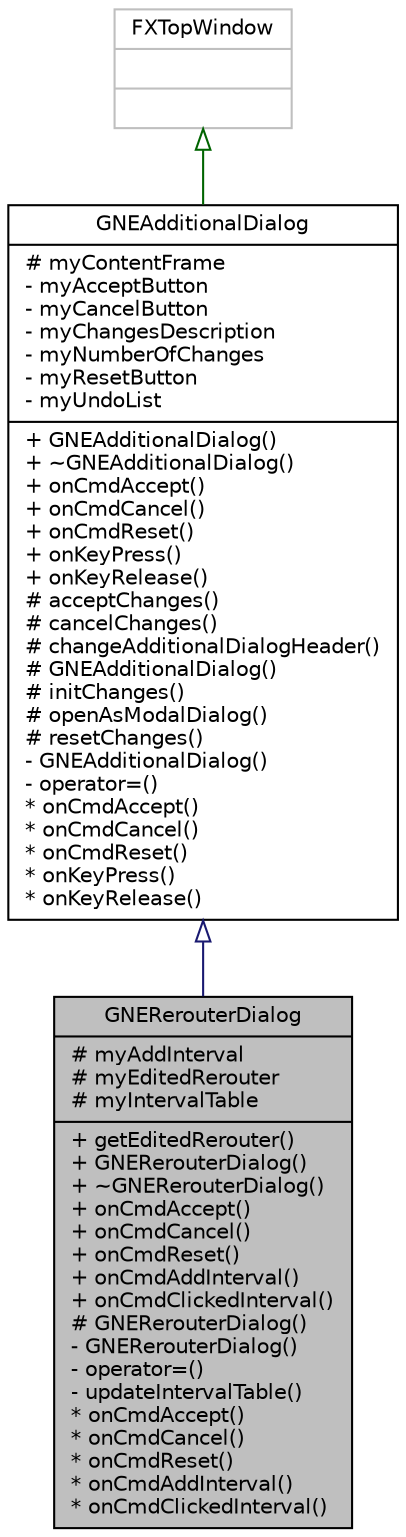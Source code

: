 digraph "GNERerouterDialog"
{
  edge [fontname="Helvetica",fontsize="10",labelfontname="Helvetica",labelfontsize="10"];
  node [fontname="Helvetica",fontsize="10",shape=record];
  Node0 [label="{GNERerouterDialog\n|# myAddInterval\l# myEditedRerouter\l# myIntervalTable\l|+ getEditedRerouter()\l+ GNERerouterDialog()\l+ ~GNERerouterDialog()\l+ onCmdAccept()\l+ onCmdCancel()\l+ onCmdReset()\l+ onCmdAddInterval()\l+ onCmdClickedInterval()\l# GNERerouterDialog()\l- GNERerouterDialog()\l- operator=()\l- updateIntervalTable()\l* onCmdAccept()\l* onCmdCancel()\l* onCmdReset()\l* onCmdAddInterval()\l* onCmdClickedInterval()\l}",height=0.2,width=0.4,color="black", fillcolor="grey75", style="filled", fontcolor="black"];
  Node1 -> Node0 [dir="back",color="midnightblue",fontsize="10",style="solid",arrowtail="onormal",fontname="Helvetica"];
  Node1 [label="{GNEAdditionalDialog\n|# myContentFrame\l- myAcceptButton\l- myCancelButton\l- myChangesDescription\l- myNumberOfChanges\l- myResetButton\l- myUndoList\l|+ GNEAdditionalDialog()\l+ ~GNEAdditionalDialog()\l+ onCmdAccept()\l+ onCmdCancel()\l+ onCmdReset()\l+ onKeyPress()\l+ onKeyRelease()\l# acceptChanges()\l# cancelChanges()\l# changeAdditionalDialogHeader()\l# GNEAdditionalDialog()\l# initChanges()\l# openAsModalDialog()\l# resetChanges()\l- GNEAdditionalDialog()\l- operator=()\l* onCmdAccept()\l* onCmdCancel()\l* onCmdReset()\l* onKeyPress()\l* onKeyRelease()\l}",height=0.2,width=0.4,color="black", fillcolor="white", style="filled",URL="$da/d75/class_g_n_e_additional_dialog.html",tooltip="Dialog to edit sequences, parameters, etc.. of Additionals. "];
  Node2 -> Node1 [dir="back",color="darkgreen",fontsize="10",style="solid",arrowtail="onormal",fontname="Helvetica"];
  Node2 [label="{FXTopWindow\n||}",height=0.2,width=0.4,color="grey75", fillcolor="white", style="filled"];
}
